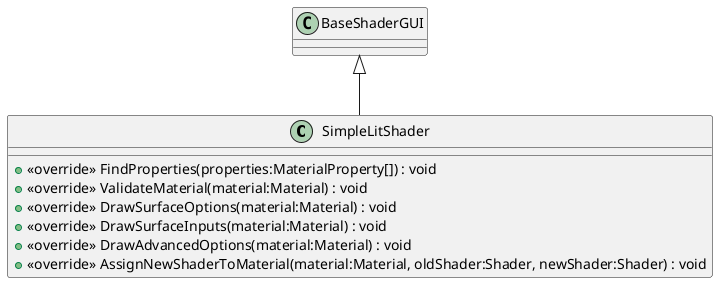 @startuml
class SimpleLitShader {
    + <<override>> FindProperties(properties:MaterialProperty[]) : void
    + <<override>> ValidateMaterial(material:Material) : void
    + <<override>> DrawSurfaceOptions(material:Material) : void
    + <<override>> DrawSurfaceInputs(material:Material) : void
    + <<override>> DrawAdvancedOptions(material:Material) : void
    + <<override>> AssignNewShaderToMaterial(material:Material, oldShader:Shader, newShader:Shader) : void
}
BaseShaderGUI <|-- SimpleLitShader
@enduml
